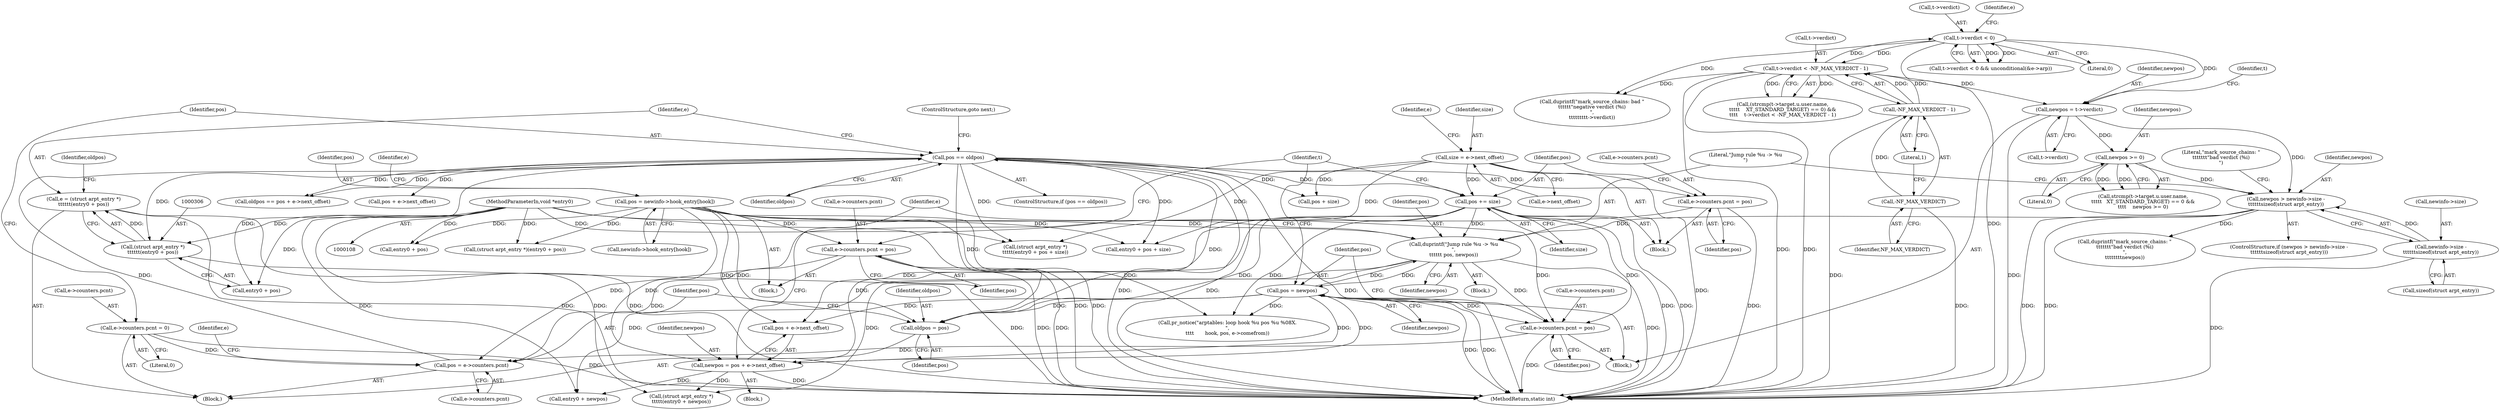 digraph "0_linux_54d83fc74aa9ec72794373cb47432c5f7fb1a309_1@pointer" {
"1000303" [label="(Call,e = (struct arpt_entry *)\n\t\t\t\t\t\t(entry0 + pos))"];
"1000305" [label="(Call,(struct arpt_entry *)\n\t\t\t\t\t\t(entry0 + pos))"];
"1000111" [label="(MethodParameterIn,void *entry0)"];
"1000299" [label="(Call,pos == oldpos)"];
"1000284" [label="(Call,pos = e->counters.pcnt)"];
"1000291" [label="(Call,e->counters.pcnt = 0)"];
"1000403" [label="(Call,e->counters.pcnt = pos)"];
"1000383" [label="(Call,duprintf(\"Jump rule %u -> %u\n\",\n\t\t\t\t\t\t pos, newpos))"];
"1000338" [label="(Call,pos += size)"];
"1000317" [label="(Call,size = e->next_offset)"];
"1000410" [label="(Call,pos = newpos)"];
"1000389" [label="(Call,newpos = pos + e->next_offset)"];
"1000125" [label="(Call,pos = newinfo->hook_entry[hook])"];
"1000369" [label="(Call,newpos > newinfo->size -\n\t\t\t\t\t\tsizeof(struct arpt_entry))"];
"1000364" [label="(Call,newpos >= 0)"];
"1000344" [label="(Call,newpos = t->verdict)"];
"1000227" [label="(Call,t->verdict < 0)"];
"1000256" [label="(Call,t->verdict < -NF_MAX_VERDICT - 1)"];
"1000260" [label="(Call,-NF_MAX_VERDICT - 1)"];
"1000261" [label="(Call,-NF_MAX_VERDICT)"];
"1000371" [label="(Call,newinfo->size -\n\t\t\t\t\t\tsizeof(struct arpt_entry))"];
"1000331" [label="(Call,e->counters.pcnt = pos)"];
"1000148" [label="(Call,e->counters.pcnt = pos)"];
"1000281" [label="(Call,oldpos = pos)"];
"1000412" [label="(Identifier,newpos)"];
"1000397" [label="(Identifier,e)"];
"1000228" [label="(Call,t->verdict)"];
"1000403" [label="(Call,e->counters.pcnt = pos)"];
"1000364" [label="(Call,newpos >= 0)"];
"1000260" [label="(Call,-NF_MAX_VERDICT - 1)"];
"1000298" [label="(ControlStructure,if (pos == oldpos))"];
"1000378" [label="(Call,duprintf(\"mark_source_chains: \"\n\t\t\t\t\t\t\t\"bad verdict (%i)\n\",\n\t\t\t\t\t\t\t\tnewpos))"];
"1000340" [label="(Identifier,size)"];
"1000326" [label="(Call,entry0 + pos + size)"];
"1000135" [label="(Call,(struct arpt_entry *)(entry0 + pos))"];
"1000307" [label="(Call,entry0 + pos)"];
"1000263" [label="(Literal,1)"];
"1000350" [label="(Call,strcmp(t->target.u.user.name,\n\t\t\t\t\t   XT_STANDARD_TARGET) == 0 &&\n\t\t\t\t    newpos >= 0)"];
"1000300" [label="(Identifier,pos)"];
"1000410" [label="(Call,pos = newpos)"];
"1000370" [label="(Identifier,newpos)"];
"1000319" [label="(Call,e->next_offset)"];
"1000226" [label="(Call,t->verdict < 0 && unconditional(&e->arp))"];
"1000134" [label="(Identifier,e)"];
"1000261" [label="(Call,-NF_MAX_VERDICT)"];
"1000282" [label="(Identifier,oldpos)"];
"1000125" [label="(Call,pos = newinfo->hook_entry[hook])"];
"1000368" [label="(ControlStructure,if (newpos > newinfo->size -\n\t\t\t\t\t\tsizeof(struct arpt_entry)))"];
"1000344" [label="(Call,newpos = t->verdict)"];
"1000291" [label="(Call,e->counters.pcnt = 0)"];
"1000148" [label="(Call,e->counters.pcnt = pos)"];
"1000285" [label="(Identifier,pos)"];
"1000238" [label="(Block,)"];
"1000384" [label="(Literal,\"Jump rule %u -> %u\n\")"];
"1000231" [label="(Literal,0)"];
"1000371" [label="(Call,newinfo->size -\n\t\t\t\t\t\tsizeof(struct arpt_entry))"];
"1000338" [label="(Call,pos += size)"];
"1000323" [label="(Identifier,e)"];
"1000365" [label="(Identifier,newpos)"];
"1000331" [label="(Call,e->counters.pcnt = pos)"];
"1000149" [label="(Call,e->counters.pcnt)"];
"1000286" [label="(Call,e->counters.pcnt)"];
"1000386" [label="(Identifier,newpos)"];
"1000379" [label="(Literal,\"mark_source_chains: \"\n\t\t\t\t\t\t\t\"bad verdict (%i)\n\")"];
"1000111" [label="(MethodParameterIn,void *entry0)"];
"1000310" [label="(Call,oldpos == pos + e->next_offset)"];
"1000400" [label="(Call,entry0 + newpos)"];
"1000388" [label="(Block,)"];
"1000375" [label="(Call,sizeof(struct arpt_entry))"];
"1000227" [label="(Call,t->verdict < 0)"];
"1000383" [label="(Call,duprintf(\"Jump rule %u -> %u\n\",\n\t\t\t\t\t\t pos, newpos))"];
"1000137" [label="(Call,entry0 + pos)"];
"1000317" [label="(Call,size = e->next_offset)"];
"1000367" [label="(Block,)"];
"1000159" [label="(Identifier,t)"];
"1000411" [label="(Identifier,pos)"];
"1000390" [label="(Identifier,newpos)"];
"1000265" [label="(Call,duprintf(\"mark_source_chains: bad \"\n\t\t\t\t\t\t\"negative verdict (%i)\n\",\n\t\t\t\t\t\t\t\tt->verdict))"];
"1000389" [label="(Call,newpos = pos + e->next_offset)"];
"1000127" [label="(Call,newinfo->hook_entry[hook])"];
"1000183" [label="(Call,pr_notice(\"arptables: loop hook %u pos %u %08X.\n\",\n\t\t\t\t       hook, pos, e->comefrom))"];
"1000283" [label="(Identifier,pos)"];
"1000409" [label="(Identifier,pos)"];
"1000328" [label="(Call,pos + size)"];
"1000256" [label="(Call,t->verdict < -NF_MAX_VERDICT - 1)"];
"1000357" [label="(Identifier,t)"];
"1000242" [label="(Call,(strcmp(t->target.u.user.name,\n\t\t\t\t\t    XT_STANDARD_TARGET) == 0) &&\n\t\t\t\t    t->verdict < -NF_MAX_VERDICT - 1)"];
"1000294" [label="(Identifier,e)"];
"1000235" [label="(Identifier,e)"];
"1000297" [label="(Literal,0)"];
"1000292" [label="(Call,e->counters.pcnt)"];
"1000345" [label="(Identifier,newpos)"];
"1000126" [label="(Identifier,pos)"];
"1000284" [label="(Call,pos = e->counters.pcnt)"];
"1000324" [label="(Call,(struct arpt_entry *)\n\t\t\t\t\t(entry0 + pos + size))"];
"1000262" [label="(Identifier,NF_MAX_VERDICT)"];
"1000339" [label="(Identifier,pos)"];
"1000154" [label="(Identifier,pos)"];
"1000273" [label="(Block,)"];
"1000342" [label="(Block,)"];
"1000311" [label="(Identifier,oldpos)"];
"1000312" [label="(Call,pos + e->next_offset)"];
"1000404" [label="(Call,e->counters.pcnt)"];
"1000369" [label="(Call,newpos > newinfo->size -\n\t\t\t\t\t\tsizeof(struct arpt_entry))"];
"1000366" [label="(Literal,0)"];
"1000302" [label="(ControlStructure,goto next;)"];
"1000305" [label="(Call,(struct arpt_entry *)\n\t\t\t\t\t\t(entry0 + pos))"];
"1000318" [label="(Identifier,size)"];
"1000419" [label="(MethodReturn,static int)"];
"1000304" [label="(Identifier,e)"];
"1000346" [label="(Call,t->verdict)"];
"1000257" [label="(Call,t->verdict)"];
"1000303" [label="(Call,e = (struct arpt_entry *)\n\t\t\t\t\t\t(entry0 + pos))"];
"1000372" [label="(Call,newinfo->size)"];
"1000299" [label="(Call,pos == oldpos)"];
"1000398" [label="(Call,(struct arpt_entry *)\n\t\t\t\t\t(entry0 + newpos))"];
"1000281" [label="(Call,oldpos = pos)"];
"1000391" [label="(Call,pos + e->next_offset)"];
"1000301" [label="(Identifier,oldpos)"];
"1000385" [label="(Identifier,pos)"];
"1000123" [label="(Block,)"];
"1000337" [label="(Identifier,pos)"];
"1000332" [label="(Call,e->counters.pcnt)"];
"1000303" -> "1000273"  [label="AST: "];
"1000303" -> "1000305"  [label="CFG: "];
"1000304" -> "1000303"  [label="AST: "];
"1000305" -> "1000303"  [label="AST: "];
"1000311" -> "1000303"  [label="CFG: "];
"1000303" -> "1000419"  [label="DDG: "];
"1000303" -> "1000419"  [label="DDG: "];
"1000305" -> "1000303"  [label="DDG: "];
"1000305" -> "1000307"  [label="CFG: "];
"1000306" -> "1000305"  [label="AST: "];
"1000307" -> "1000305"  [label="AST: "];
"1000305" -> "1000419"  [label="DDG: "];
"1000111" -> "1000305"  [label="DDG: "];
"1000299" -> "1000305"  [label="DDG: "];
"1000111" -> "1000108"  [label="AST: "];
"1000111" -> "1000419"  [label="DDG: "];
"1000111" -> "1000135"  [label="DDG: "];
"1000111" -> "1000137"  [label="DDG: "];
"1000111" -> "1000307"  [label="DDG: "];
"1000111" -> "1000324"  [label="DDG: "];
"1000111" -> "1000326"  [label="DDG: "];
"1000111" -> "1000398"  [label="DDG: "];
"1000111" -> "1000400"  [label="DDG: "];
"1000299" -> "1000298"  [label="AST: "];
"1000299" -> "1000301"  [label="CFG: "];
"1000300" -> "1000299"  [label="AST: "];
"1000301" -> "1000299"  [label="AST: "];
"1000302" -> "1000299"  [label="CFG: "];
"1000304" -> "1000299"  [label="CFG: "];
"1000299" -> "1000419"  [label="DDG: "];
"1000299" -> "1000419"  [label="DDG: "];
"1000299" -> "1000419"  [label="DDG: "];
"1000299" -> "1000281"  [label="DDG: "];
"1000284" -> "1000299"  [label="DDG: "];
"1000281" -> "1000299"  [label="DDG: "];
"1000299" -> "1000307"  [label="DDG: "];
"1000299" -> "1000310"  [label="DDG: "];
"1000299" -> "1000310"  [label="DDG: "];
"1000299" -> "1000312"  [label="DDG: "];
"1000299" -> "1000324"  [label="DDG: "];
"1000299" -> "1000326"  [label="DDG: "];
"1000299" -> "1000328"  [label="DDG: "];
"1000299" -> "1000331"  [label="DDG: "];
"1000299" -> "1000338"  [label="DDG: "];
"1000284" -> "1000273"  [label="AST: "];
"1000284" -> "1000286"  [label="CFG: "];
"1000285" -> "1000284"  [label="AST: "];
"1000286" -> "1000284"  [label="AST: "];
"1000294" -> "1000284"  [label="CFG: "];
"1000291" -> "1000284"  [label="DDG: "];
"1000403" -> "1000284"  [label="DDG: "];
"1000331" -> "1000284"  [label="DDG: "];
"1000148" -> "1000284"  [label="DDG: "];
"1000291" -> "1000273"  [label="AST: "];
"1000291" -> "1000297"  [label="CFG: "];
"1000292" -> "1000291"  [label="AST: "];
"1000297" -> "1000291"  [label="AST: "];
"1000300" -> "1000291"  [label="CFG: "];
"1000291" -> "1000419"  [label="DDG: "];
"1000403" -> "1000342"  [label="AST: "];
"1000403" -> "1000409"  [label="CFG: "];
"1000404" -> "1000403"  [label="AST: "];
"1000409" -> "1000403"  [label="AST: "];
"1000411" -> "1000403"  [label="CFG: "];
"1000403" -> "1000419"  [label="DDG: "];
"1000383" -> "1000403"  [label="DDG: "];
"1000338" -> "1000403"  [label="DDG: "];
"1000410" -> "1000403"  [label="DDG: "];
"1000125" -> "1000403"  [label="DDG: "];
"1000383" -> "1000367"  [label="AST: "];
"1000383" -> "1000386"  [label="CFG: "];
"1000384" -> "1000383"  [label="AST: "];
"1000385" -> "1000383"  [label="AST: "];
"1000386" -> "1000383"  [label="AST: "];
"1000397" -> "1000383"  [label="CFG: "];
"1000383" -> "1000419"  [label="DDG: "];
"1000338" -> "1000383"  [label="DDG: "];
"1000410" -> "1000383"  [label="DDG: "];
"1000125" -> "1000383"  [label="DDG: "];
"1000369" -> "1000383"  [label="DDG: "];
"1000383" -> "1000398"  [label="DDG: "];
"1000383" -> "1000400"  [label="DDG: "];
"1000383" -> "1000410"  [label="DDG: "];
"1000338" -> "1000238"  [label="AST: "];
"1000338" -> "1000340"  [label="CFG: "];
"1000339" -> "1000338"  [label="AST: "];
"1000340" -> "1000338"  [label="AST: "];
"1000159" -> "1000338"  [label="CFG: "];
"1000338" -> "1000419"  [label="DDG: "];
"1000338" -> "1000419"  [label="DDG: "];
"1000338" -> "1000183"  [label="DDG: "];
"1000338" -> "1000281"  [label="DDG: "];
"1000317" -> "1000338"  [label="DDG: "];
"1000338" -> "1000389"  [label="DDG: "];
"1000338" -> "1000391"  [label="DDG: "];
"1000317" -> "1000238"  [label="AST: "];
"1000317" -> "1000319"  [label="CFG: "];
"1000318" -> "1000317"  [label="AST: "];
"1000319" -> "1000317"  [label="AST: "];
"1000323" -> "1000317"  [label="CFG: "];
"1000317" -> "1000419"  [label="DDG: "];
"1000317" -> "1000324"  [label="DDG: "];
"1000317" -> "1000326"  [label="DDG: "];
"1000317" -> "1000328"  [label="DDG: "];
"1000410" -> "1000342"  [label="AST: "];
"1000410" -> "1000412"  [label="CFG: "];
"1000411" -> "1000410"  [label="AST: "];
"1000412" -> "1000410"  [label="AST: "];
"1000159" -> "1000410"  [label="CFG: "];
"1000410" -> "1000419"  [label="DDG: "];
"1000410" -> "1000419"  [label="DDG: "];
"1000410" -> "1000183"  [label="DDG: "];
"1000410" -> "1000281"  [label="DDG: "];
"1000410" -> "1000389"  [label="DDG: "];
"1000410" -> "1000391"  [label="DDG: "];
"1000389" -> "1000410"  [label="DDG: "];
"1000389" -> "1000388"  [label="AST: "];
"1000389" -> "1000391"  [label="CFG: "];
"1000390" -> "1000389"  [label="AST: "];
"1000391" -> "1000389"  [label="AST: "];
"1000397" -> "1000389"  [label="CFG: "];
"1000389" -> "1000419"  [label="DDG: "];
"1000125" -> "1000389"  [label="DDG: "];
"1000389" -> "1000398"  [label="DDG: "];
"1000389" -> "1000400"  [label="DDG: "];
"1000125" -> "1000123"  [label="AST: "];
"1000125" -> "1000127"  [label="CFG: "];
"1000126" -> "1000125"  [label="AST: "];
"1000127" -> "1000125"  [label="AST: "];
"1000134" -> "1000125"  [label="CFG: "];
"1000125" -> "1000419"  [label="DDG: "];
"1000125" -> "1000135"  [label="DDG: "];
"1000125" -> "1000137"  [label="DDG: "];
"1000125" -> "1000148"  [label="DDG: "];
"1000125" -> "1000183"  [label="DDG: "];
"1000125" -> "1000281"  [label="DDG: "];
"1000125" -> "1000391"  [label="DDG: "];
"1000369" -> "1000368"  [label="AST: "];
"1000369" -> "1000371"  [label="CFG: "];
"1000370" -> "1000369"  [label="AST: "];
"1000371" -> "1000369"  [label="AST: "];
"1000379" -> "1000369"  [label="CFG: "];
"1000384" -> "1000369"  [label="CFG: "];
"1000369" -> "1000419"  [label="DDG: "];
"1000369" -> "1000419"  [label="DDG: "];
"1000364" -> "1000369"  [label="DDG: "];
"1000344" -> "1000369"  [label="DDG: "];
"1000371" -> "1000369"  [label="DDG: "];
"1000369" -> "1000378"  [label="DDG: "];
"1000364" -> "1000350"  [label="AST: "];
"1000364" -> "1000366"  [label="CFG: "];
"1000365" -> "1000364"  [label="AST: "];
"1000366" -> "1000364"  [label="AST: "];
"1000350" -> "1000364"  [label="CFG: "];
"1000364" -> "1000350"  [label="DDG: "];
"1000364" -> "1000350"  [label="DDG: "];
"1000344" -> "1000364"  [label="DDG: "];
"1000344" -> "1000342"  [label="AST: "];
"1000344" -> "1000346"  [label="CFG: "];
"1000345" -> "1000344"  [label="AST: "];
"1000346" -> "1000344"  [label="AST: "];
"1000357" -> "1000344"  [label="CFG: "];
"1000344" -> "1000419"  [label="DDG: "];
"1000227" -> "1000344"  [label="DDG: "];
"1000256" -> "1000344"  [label="DDG: "];
"1000227" -> "1000226"  [label="AST: "];
"1000227" -> "1000231"  [label="CFG: "];
"1000228" -> "1000227"  [label="AST: "];
"1000231" -> "1000227"  [label="AST: "];
"1000235" -> "1000227"  [label="CFG: "];
"1000226" -> "1000227"  [label="CFG: "];
"1000227" -> "1000419"  [label="DDG: "];
"1000227" -> "1000226"  [label="DDG: "];
"1000227" -> "1000226"  [label="DDG: "];
"1000256" -> "1000227"  [label="DDG: "];
"1000227" -> "1000256"  [label="DDG: "];
"1000227" -> "1000265"  [label="DDG: "];
"1000256" -> "1000242"  [label="AST: "];
"1000256" -> "1000260"  [label="CFG: "];
"1000257" -> "1000256"  [label="AST: "];
"1000260" -> "1000256"  [label="AST: "];
"1000242" -> "1000256"  [label="CFG: "];
"1000256" -> "1000419"  [label="DDG: "];
"1000256" -> "1000419"  [label="DDG: "];
"1000256" -> "1000242"  [label="DDG: "];
"1000256" -> "1000242"  [label="DDG: "];
"1000260" -> "1000256"  [label="DDG: "];
"1000260" -> "1000256"  [label="DDG: "];
"1000256" -> "1000265"  [label="DDG: "];
"1000260" -> "1000263"  [label="CFG: "];
"1000261" -> "1000260"  [label="AST: "];
"1000263" -> "1000260"  [label="AST: "];
"1000260" -> "1000419"  [label="DDG: "];
"1000261" -> "1000260"  [label="DDG: "];
"1000261" -> "1000262"  [label="CFG: "];
"1000262" -> "1000261"  [label="AST: "];
"1000263" -> "1000261"  [label="CFG: "];
"1000261" -> "1000419"  [label="DDG: "];
"1000371" -> "1000375"  [label="CFG: "];
"1000372" -> "1000371"  [label="AST: "];
"1000375" -> "1000371"  [label="AST: "];
"1000371" -> "1000419"  [label="DDG: "];
"1000331" -> "1000238"  [label="AST: "];
"1000331" -> "1000337"  [label="CFG: "];
"1000332" -> "1000331"  [label="AST: "];
"1000337" -> "1000331"  [label="AST: "];
"1000339" -> "1000331"  [label="CFG: "];
"1000331" -> "1000419"  [label="DDG: "];
"1000148" -> "1000123"  [label="AST: "];
"1000148" -> "1000154"  [label="CFG: "];
"1000149" -> "1000148"  [label="AST: "];
"1000154" -> "1000148"  [label="AST: "];
"1000159" -> "1000148"  [label="CFG: "];
"1000148" -> "1000419"  [label="DDG: "];
"1000148" -> "1000419"  [label="DDG: "];
"1000281" -> "1000273"  [label="AST: "];
"1000281" -> "1000283"  [label="CFG: "];
"1000282" -> "1000281"  [label="AST: "];
"1000283" -> "1000281"  [label="AST: "];
"1000285" -> "1000281"  [label="CFG: "];
}

